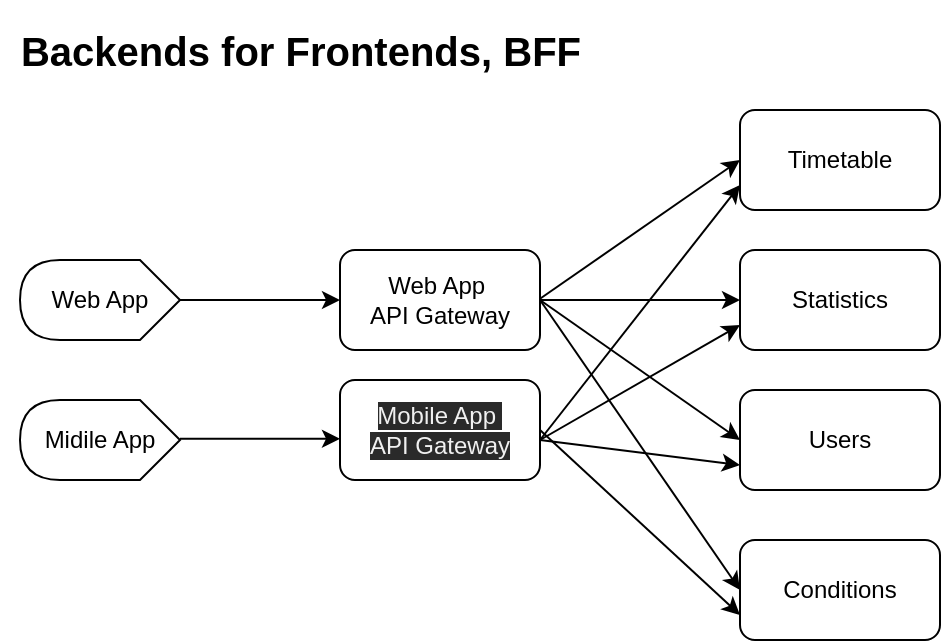 <mxfile>
    <diagram id="3H5RzUOG85PML9Ds9rXr" name="Страница 1">
        <mxGraphModel dx="682" dy="636" grid="1" gridSize="10" guides="1" tooltips="1" connect="1" arrows="1" fold="1" page="1" pageScale="1" pageWidth="827" pageHeight="1169" math="0" shadow="0">
            <root>
                <mxCell id="0"/>
                <mxCell id="1" parent="0"/>
                <mxCell id="2" value="Web App" style="shape=display;whiteSpace=wrap;html=1;direction=west;" vertex="1" parent="1">
                    <mxGeometry x="40" y="160" width="80" height="40" as="geometry"/>
                </mxCell>
                <mxCell id="3" value="Midile App" style="shape=display;whiteSpace=wrap;html=1;direction=west;" vertex="1" parent="1">
                    <mxGeometry x="40" y="230" width="80" height="40" as="geometry"/>
                </mxCell>
                <mxCell id="5" value="" style="endArrow=classic;html=1;exitX=0;exitY=0.5;exitDx=0;exitDy=0;exitPerimeter=0;" edge="1" parent="1" source="2">
                    <mxGeometry width="50" height="50" relative="1" as="geometry">
                        <mxPoint x="200" y="320" as="sourcePoint"/>
                        <mxPoint x="200" y="180" as="targetPoint"/>
                    </mxGeometry>
                </mxCell>
                <mxCell id="6" value="" style="endArrow=classic;html=1;exitX=0;exitY=0.5;exitDx=0;exitDy=0;exitPerimeter=0;" edge="1" parent="1">
                    <mxGeometry width="50" height="50" relative="1" as="geometry">
                        <mxPoint x="120" y="249.38" as="sourcePoint"/>
                        <mxPoint x="200" y="249.38" as="targetPoint"/>
                    </mxGeometry>
                </mxCell>
                <mxCell id="9" value="Web App&amp;nbsp;&lt;br&gt;API Gateway" style="rounded=1;whiteSpace=wrap;html=1;" vertex="1" parent="1">
                    <mxGeometry x="200" y="155" width="100" height="50" as="geometry"/>
                </mxCell>
                <mxCell id="10" value="&lt;span style=&quot;color: rgb(240 , 240 , 240) ; font-family: &amp;#34;helvetica&amp;#34; ; font-size: 12px ; font-style: normal ; font-weight: 400 ; letter-spacing: normal ; text-align: center ; text-indent: 0px ; text-transform: none ; word-spacing: 0px ; background-color: rgb(42 , 42 , 42) ; display: inline ; float: none&quot;&gt;Mobile App&amp;nbsp;&lt;/span&gt;&lt;br style=&quot;color: rgb(240 , 240 , 240) ; font-family: &amp;#34;helvetica&amp;#34; ; font-size: 12px ; font-style: normal ; font-weight: 400 ; letter-spacing: normal ; text-align: center ; text-indent: 0px ; text-transform: none ; word-spacing: 0px ; background-color: rgb(42 , 42 , 42)&quot;&gt;&lt;span style=&quot;color: rgb(240 , 240 , 240) ; font-family: &amp;#34;helvetica&amp;#34; ; font-size: 12px ; font-style: normal ; font-weight: 400 ; letter-spacing: normal ; text-align: center ; text-indent: 0px ; text-transform: none ; word-spacing: 0px ; background-color: rgb(42 , 42 , 42) ; display: inline ; float: none&quot;&gt;API Gateway&lt;/span&gt;" style="rounded=1;whiteSpace=wrap;html=1;" vertex="1" parent="1">
                    <mxGeometry x="200" y="220" width="100" height="50" as="geometry"/>
                </mxCell>
                <mxCell id="13" value="&lt;p&gt;&lt;span style=&quot;font-family: &amp;#34;tt norms pro&amp;#34; , &amp;#34;arial&amp;#34; , &amp;#34;helvetica&amp;#34; , sans-serif ; font-size: 20px ; font-weight: 700 ; text-align: left&quot;&gt;Backends for Frontends, BFF&lt;/span&gt;&lt;/p&gt;" style="text;html=1;align=center;verticalAlign=middle;resizable=0;points=[];autosize=1;strokeColor=none;fillColor=none;" vertex="1" parent="1">
                    <mxGeometry x="30" y="30" width="300" height="50" as="geometry"/>
                </mxCell>
                <mxCell id="14" value="" style="endArrow=classic;html=1;exitX=0;exitY=0.5;exitDx=0;exitDy=0;exitPerimeter=0;entryX=0;entryY=0.5;entryDx=0;entryDy=0;" edge="1" parent="1" target="16">
                    <mxGeometry width="50" height="50" relative="1" as="geometry">
                        <mxPoint x="300" y="179.38" as="sourcePoint"/>
                        <mxPoint x="380" y="179.38" as="targetPoint"/>
                    </mxGeometry>
                </mxCell>
                <mxCell id="15" value="" style="endArrow=classic;html=1;entryX=0;entryY=0.75;entryDx=0;entryDy=0;" edge="1" parent="1" target="16">
                    <mxGeometry width="50" height="50" relative="1" as="geometry">
                        <mxPoint x="300" y="250" as="sourcePoint"/>
                        <mxPoint x="380" y="244.38" as="targetPoint"/>
                    </mxGeometry>
                </mxCell>
                <mxCell id="16" value="Timetable&lt;br&gt;" style="rounded=1;whiteSpace=wrap;html=1;" vertex="1" parent="1">
                    <mxGeometry x="400" y="85" width="100" height="50" as="geometry"/>
                </mxCell>
                <mxCell id="17" value="Statistics&lt;br&gt;" style="rounded=1;whiteSpace=wrap;html=1;" vertex="1" parent="1">
                    <mxGeometry x="400" y="155" width="100" height="50" as="geometry"/>
                </mxCell>
                <mxCell id="18" value="Users&lt;br&gt;" style="rounded=1;whiteSpace=wrap;html=1;" vertex="1" parent="1">
                    <mxGeometry x="400" y="225" width="100" height="50" as="geometry"/>
                </mxCell>
                <mxCell id="19" value="Conditions&lt;br&gt;" style="rounded=1;whiteSpace=wrap;html=1;" vertex="1" parent="1">
                    <mxGeometry x="400" y="300" width="100" height="50" as="geometry"/>
                </mxCell>
                <mxCell id="20" value="" style="endArrow=classic;html=1;entryX=0;entryY=0.5;entryDx=0;entryDy=0;" edge="1" parent="1" target="17">
                    <mxGeometry width="50" height="50" relative="1" as="geometry">
                        <mxPoint x="300" y="180" as="sourcePoint"/>
                        <mxPoint x="410" y="120" as="targetPoint"/>
                    </mxGeometry>
                </mxCell>
                <mxCell id="21" value="" style="endArrow=classic;html=1;entryX=0;entryY=0.5;entryDx=0;entryDy=0;" edge="1" parent="1" target="18">
                    <mxGeometry width="50" height="50" relative="1" as="geometry">
                        <mxPoint x="300" y="180" as="sourcePoint"/>
                        <mxPoint x="420" y="130" as="targetPoint"/>
                    </mxGeometry>
                </mxCell>
                <mxCell id="22" value="" style="endArrow=classic;html=1;entryX=0;entryY=0.5;entryDx=0;entryDy=0;" edge="1" parent="1" target="19">
                    <mxGeometry width="50" height="50" relative="1" as="geometry">
                        <mxPoint x="300" y="180" as="sourcePoint"/>
                        <mxPoint x="430" y="140" as="targetPoint"/>
                    </mxGeometry>
                </mxCell>
                <mxCell id="23" value="" style="endArrow=classic;html=1;entryX=0;entryY=0.75;entryDx=0;entryDy=0;" edge="1" parent="1" target="17">
                    <mxGeometry width="50" height="50" relative="1" as="geometry">
                        <mxPoint x="300" y="250" as="sourcePoint"/>
                        <mxPoint x="410" y="132.5" as="targetPoint"/>
                    </mxGeometry>
                </mxCell>
                <mxCell id="24" value="" style="endArrow=classic;html=1;entryX=0;entryY=0.75;entryDx=0;entryDy=0;" edge="1" parent="1" target="18">
                    <mxGeometry width="50" height="50" relative="1" as="geometry">
                        <mxPoint x="300" y="250" as="sourcePoint"/>
                        <mxPoint x="420" y="142.5" as="targetPoint"/>
                    </mxGeometry>
                </mxCell>
                <mxCell id="25" value="" style="endArrow=classic;html=1;exitX=1;exitY=0.5;exitDx=0;exitDy=0;entryX=0;entryY=0.75;entryDx=0;entryDy=0;" edge="1" parent="1" source="10" target="19">
                    <mxGeometry width="50" height="50" relative="1" as="geometry">
                        <mxPoint x="330" y="274.38" as="sourcePoint"/>
                        <mxPoint x="430" y="152.5" as="targetPoint"/>
                    </mxGeometry>
                </mxCell>
            </root>
        </mxGraphModel>
    </diagram>
</mxfile>